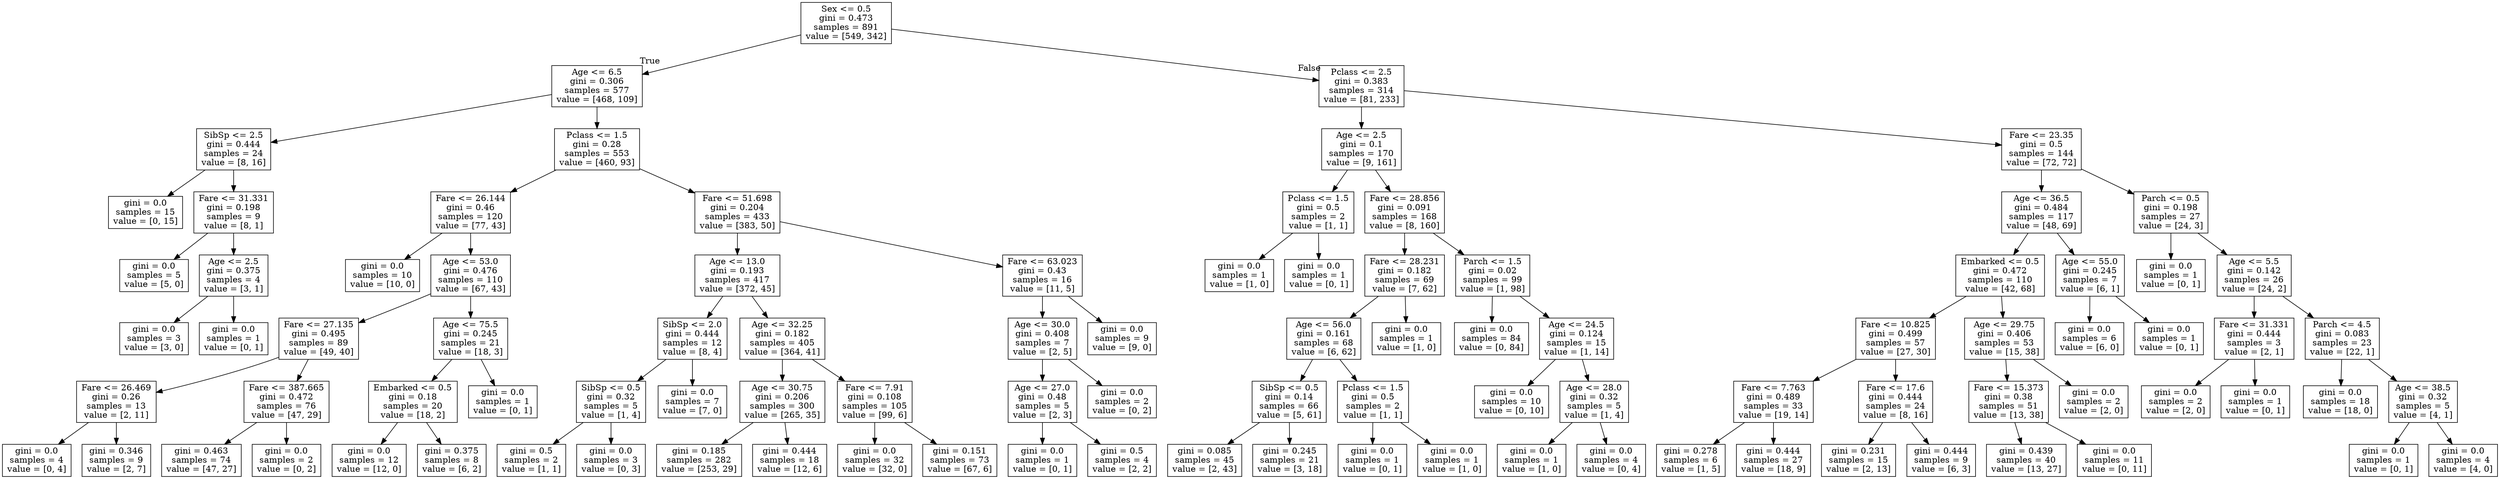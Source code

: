 digraph Tree {
node [shape=box] ;
0 [label="Sex <= 0.5\ngini = 0.473\nsamples = 891\nvalue = [549, 342]"] ;
1 [label="Age <= 6.5\ngini = 0.306\nsamples = 577\nvalue = [468, 109]"] ;
0 -> 1 [labeldistance=2.5, labelangle=45, headlabel="True"] ;
2 [label="SibSp <= 2.5\ngini = 0.444\nsamples = 24\nvalue = [8, 16]"] ;
1 -> 2 ;
3 [label="gini = 0.0\nsamples = 15\nvalue = [0, 15]"] ;
2 -> 3 ;
4 [label="Fare <= 31.331\ngini = 0.198\nsamples = 9\nvalue = [8, 1]"] ;
2 -> 4 ;
5 [label="gini = 0.0\nsamples = 5\nvalue = [5, 0]"] ;
4 -> 5 ;
6 [label="Age <= 2.5\ngini = 0.375\nsamples = 4\nvalue = [3, 1]"] ;
4 -> 6 ;
7 [label="gini = 0.0\nsamples = 3\nvalue = [3, 0]"] ;
6 -> 7 ;
8 [label="gini = 0.0\nsamples = 1\nvalue = [0, 1]"] ;
6 -> 8 ;
9 [label="Pclass <= 1.5\ngini = 0.28\nsamples = 553\nvalue = [460, 93]"] ;
1 -> 9 ;
10 [label="Fare <= 26.144\ngini = 0.46\nsamples = 120\nvalue = [77, 43]"] ;
9 -> 10 ;
11 [label="gini = 0.0\nsamples = 10\nvalue = [10, 0]"] ;
10 -> 11 ;
12 [label="Age <= 53.0\ngini = 0.476\nsamples = 110\nvalue = [67, 43]"] ;
10 -> 12 ;
13 [label="Fare <= 27.135\ngini = 0.495\nsamples = 89\nvalue = [49, 40]"] ;
12 -> 13 ;
14 [label="Fare <= 26.469\ngini = 0.26\nsamples = 13\nvalue = [2, 11]"] ;
13 -> 14 ;
15 [label="gini = 0.0\nsamples = 4\nvalue = [0, 4]"] ;
14 -> 15 ;
16 [label="gini = 0.346\nsamples = 9\nvalue = [2, 7]"] ;
14 -> 16 ;
17 [label="Fare <= 387.665\ngini = 0.472\nsamples = 76\nvalue = [47, 29]"] ;
13 -> 17 ;
18 [label="gini = 0.463\nsamples = 74\nvalue = [47, 27]"] ;
17 -> 18 ;
19 [label="gini = 0.0\nsamples = 2\nvalue = [0, 2]"] ;
17 -> 19 ;
20 [label="Age <= 75.5\ngini = 0.245\nsamples = 21\nvalue = [18, 3]"] ;
12 -> 20 ;
21 [label="Embarked <= 0.5\ngini = 0.18\nsamples = 20\nvalue = [18, 2]"] ;
20 -> 21 ;
22 [label="gini = 0.0\nsamples = 12\nvalue = [12, 0]"] ;
21 -> 22 ;
23 [label="gini = 0.375\nsamples = 8\nvalue = [6, 2]"] ;
21 -> 23 ;
24 [label="gini = 0.0\nsamples = 1\nvalue = [0, 1]"] ;
20 -> 24 ;
25 [label="Fare <= 51.698\ngini = 0.204\nsamples = 433\nvalue = [383, 50]"] ;
9 -> 25 ;
26 [label="Age <= 13.0\ngini = 0.193\nsamples = 417\nvalue = [372, 45]"] ;
25 -> 26 ;
27 [label="SibSp <= 2.0\ngini = 0.444\nsamples = 12\nvalue = [8, 4]"] ;
26 -> 27 ;
28 [label="SibSp <= 0.5\ngini = 0.32\nsamples = 5\nvalue = [1, 4]"] ;
27 -> 28 ;
29 [label="gini = 0.5\nsamples = 2\nvalue = [1, 1]"] ;
28 -> 29 ;
30 [label="gini = 0.0\nsamples = 3\nvalue = [0, 3]"] ;
28 -> 30 ;
31 [label="gini = 0.0\nsamples = 7\nvalue = [7, 0]"] ;
27 -> 31 ;
32 [label="Age <= 32.25\ngini = 0.182\nsamples = 405\nvalue = [364, 41]"] ;
26 -> 32 ;
33 [label="Age <= 30.75\ngini = 0.206\nsamples = 300\nvalue = [265, 35]"] ;
32 -> 33 ;
34 [label="gini = 0.185\nsamples = 282\nvalue = [253, 29]"] ;
33 -> 34 ;
35 [label="gini = 0.444\nsamples = 18\nvalue = [12, 6]"] ;
33 -> 35 ;
36 [label="Fare <= 7.91\ngini = 0.108\nsamples = 105\nvalue = [99, 6]"] ;
32 -> 36 ;
37 [label="gini = 0.0\nsamples = 32\nvalue = [32, 0]"] ;
36 -> 37 ;
38 [label="gini = 0.151\nsamples = 73\nvalue = [67, 6]"] ;
36 -> 38 ;
39 [label="Fare <= 63.023\ngini = 0.43\nsamples = 16\nvalue = [11, 5]"] ;
25 -> 39 ;
40 [label="Age <= 30.0\ngini = 0.408\nsamples = 7\nvalue = [2, 5]"] ;
39 -> 40 ;
41 [label="Age <= 27.0\ngini = 0.48\nsamples = 5\nvalue = [2, 3]"] ;
40 -> 41 ;
42 [label="gini = 0.0\nsamples = 1\nvalue = [0, 1]"] ;
41 -> 42 ;
43 [label="gini = 0.5\nsamples = 4\nvalue = [2, 2]"] ;
41 -> 43 ;
44 [label="gini = 0.0\nsamples = 2\nvalue = [0, 2]"] ;
40 -> 44 ;
45 [label="gini = 0.0\nsamples = 9\nvalue = [9, 0]"] ;
39 -> 45 ;
46 [label="Pclass <= 2.5\ngini = 0.383\nsamples = 314\nvalue = [81, 233]"] ;
0 -> 46 [labeldistance=2.5, labelangle=-45, headlabel="False"] ;
47 [label="Age <= 2.5\ngini = 0.1\nsamples = 170\nvalue = [9, 161]"] ;
46 -> 47 ;
48 [label="Pclass <= 1.5\ngini = 0.5\nsamples = 2\nvalue = [1, 1]"] ;
47 -> 48 ;
49 [label="gini = 0.0\nsamples = 1\nvalue = [1, 0]"] ;
48 -> 49 ;
50 [label="gini = 0.0\nsamples = 1\nvalue = [0, 1]"] ;
48 -> 50 ;
51 [label="Fare <= 28.856\ngini = 0.091\nsamples = 168\nvalue = [8, 160]"] ;
47 -> 51 ;
52 [label="Fare <= 28.231\ngini = 0.182\nsamples = 69\nvalue = [7, 62]"] ;
51 -> 52 ;
53 [label="Age <= 56.0\ngini = 0.161\nsamples = 68\nvalue = [6, 62]"] ;
52 -> 53 ;
54 [label="SibSp <= 0.5\ngini = 0.14\nsamples = 66\nvalue = [5, 61]"] ;
53 -> 54 ;
55 [label="gini = 0.085\nsamples = 45\nvalue = [2, 43]"] ;
54 -> 55 ;
56 [label="gini = 0.245\nsamples = 21\nvalue = [3, 18]"] ;
54 -> 56 ;
57 [label="Pclass <= 1.5\ngini = 0.5\nsamples = 2\nvalue = [1, 1]"] ;
53 -> 57 ;
58 [label="gini = 0.0\nsamples = 1\nvalue = [0, 1]"] ;
57 -> 58 ;
59 [label="gini = 0.0\nsamples = 1\nvalue = [1, 0]"] ;
57 -> 59 ;
60 [label="gini = 0.0\nsamples = 1\nvalue = [1, 0]"] ;
52 -> 60 ;
61 [label="Parch <= 1.5\ngini = 0.02\nsamples = 99\nvalue = [1, 98]"] ;
51 -> 61 ;
62 [label="gini = 0.0\nsamples = 84\nvalue = [0, 84]"] ;
61 -> 62 ;
63 [label="Age <= 24.5\ngini = 0.124\nsamples = 15\nvalue = [1, 14]"] ;
61 -> 63 ;
64 [label="gini = 0.0\nsamples = 10\nvalue = [0, 10]"] ;
63 -> 64 ;
65 [label="Age <= 28.0\ngini = 0.32\nsamples = 5\nvalue = [1, 4]"] ;
63 -> 65 ;
66 [label="gini = 0.0\nsamples = 1\nvalue = [1, 0]"] ;
65 -> 66 ;
67 [label="gini = 0.0\nsamples = 4\nvalue = [0, 4]"] ;
65 -> 67 ;
68 [label="Fare <= 23.35\ngini = 0.5\nsamples = 144\nvalue = [72, 72]"] ;
46 -> 68 ;
69 [label="Age <= 36.5\ngini = 0.484\nsamples = 117\nvalue = [48, 69]"] ;
68 -> 69 ;
70 [label="Embarked <= 0.5\ngini = 0.472\nsamples = 110\nvalue = [42, 68]"] ;
69 -> 70 ;
71 [label="Fare <= 10.825\ngini = 0.499\nsamples = 57\nvalue = [27, 30]"] ;
70 -> 71 ;
72 [label="Fare <= 7.763\ngini = 0.489\nsamples = 33\nvalue = [19, 14]"] ;
71 -> 72 ;
73 [label="gini = 0.278\nsamples = 6\nvalue = [1, 5]"] ;
72 -> 73 ;
74 [label="gini = 0.444\nsamples = 27\nvalue = [18, 9]"] ;
72 -> 74 ;
75 [label="Fare <= 17.6\ngini = 0.444\nsamples = 24\nvalue = [8, 16]"] ;
71 -> 75 ;
76 [label="gini = 0.231\nsamples = 15\nvalue = [2, 13]"] ;
75 -> 76 ;
77 [label="gini = 0.444\nsamples = 9\nvalue = [6, 3]"] ;
75 -> 77 ;
78 [label="Age <= 29.75\ngini = 0.406\nsamples = 53\nvalue = [15, 38]"] ;
70 -> 78 ;
79 [label="Fare <= 15.373\ngini = 0.38\nsamples = 51\nvalue = [13, 38]"] ;
78 -> 79 ;
80 [label="gini = 0.439\nsamples = 40\nvalue = [13, 27]"] ;
79 -> 80 ;
81 [label="gini = 0.0\nsamples = 11\nvalue = [0, 11]"] ;
79 -> 81 ;
82 [label="gini = 0.0\nsamples = 2\nvalue = [2, 0]"] ;
78 -> 82 ;
83 [label="Age <= 55.0\ngini = 0.245\nsamples = 7\nvalue = [6, 1]"] ;
69 -> 83 ;
84 [label="gini = 0.0\nsamples = 6\nvalue = [6, 0]"] ;
83 -> 84 ;
85 [label="gini = 0.0\nsamples = 1\nvalue = [0, 1]"] ;
83 -> 85 ;
86 [label="Parch <= 0.5\ngini = 0.198\nsamples = 27\nvalue = [24, 3]"] ;
68 -> 86 ;
87 [label="gini = 0.0\nsamples = 1\nvalue = [0, 1]"] ;
86 -> 87 ;
88 [label="Age <= 5.5\ngini = 0.142\nsamples = 26\nvalue = [24, 2]"] ;
86 -> 88 ;
89 [label="Fare <= 31.331\ngini = 0.444\nsamples = 3\nvalue = [2, 1]"] ;
88 -> 89 ;
90 [label="gini = 0.0\nsamples = 2\nvalue = [2, 0]"] ;
89 -> 90 ;
91 [label="gini = 0.0\nsamples = 1\nvalue = [0, 1]"] ;
89 -> 91 ;
92 [label="Parch <= 4.5\ngini = 0.083\nsamples = 23\nvalue = [22, 1]"] ;
88 -> 92 ;
93 [label="gini = 0.0\nsamples = 18\nvalue = [18, 0]"] ;
92 -> 93 ;
94 [label="Age <= 38.5\ngini = 0.32\nsamples = 5\nvalue = [4, 1]"] ;
92 -> 94 ;
95 [label="gini = 0.0\nsamples = 1\nvalue = [0, 1]"] ;
94 -> 95 ;
96 [label="gini = 0.0\nsamples = 4\nvalue = [4, 0]"] ;
94 -> 96 ;
}